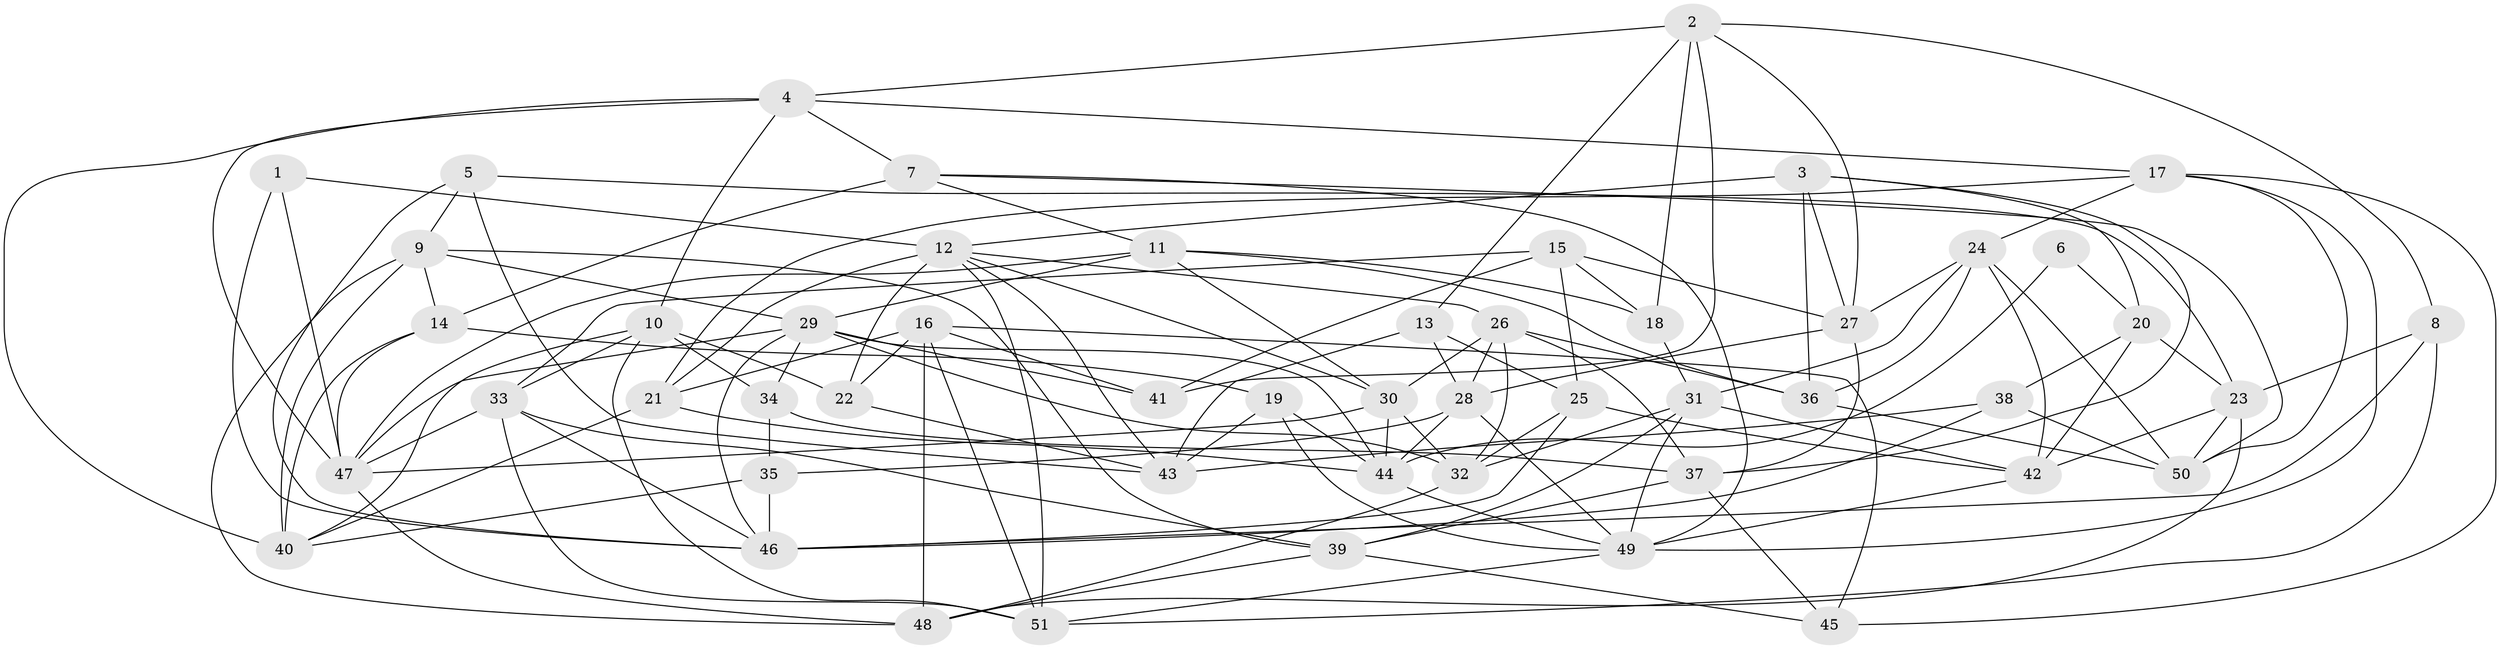 // original degree distribution, {4: 1.0}
// Generated by graph-tools (version 1.1) at 2025/03/03/09/25 03:03:10]
// undirected, 51 vertices, 140 edges
graph export_dot {
graph [start="1"]
  node [color=gray90,style=filled];
  1;
  2;
  3;
  4;
  5;
  6;
  7;
  8;
  9;
  10;
  11;
  12;
  13;
  14;
  15;
  16;
  17;
  18;
  19;
  20;
  21;
  22;
  23;
  24;
  25;
  26;
  27;
  28;
  29;
  30;
  31;
  32;
  33;
  34;
  35;
  36;
  37;
  38;
  39;
  40;
  41;
  42;
  43;
  44;
  45;
  46;
  47;
  48;
  49;
  50;
  51;
  1 -- 12 [weight=2.0];
  1 -- 46 [weight=1.0];
  1 -- 47 [weight=1.0];
  2 -- 4 [weight=1.0];
  2 -- 8 [weight=1.0];
  2 -- 13 [weight=1.0];
  2 -- 18 [weight=1.0];
  2 -- 27 [weight=1.0];
  2 -- 41 [weight=1.0];
  3 -- 12 [weight=1.0];
  3 -- 20 [weight=1.0];
  3 -- 27 [weight=1.0];
  3 -- 36 [weight=2.0];
  3 -- 37 [weight=1.0];
  4 -- 7 [weight=1.0];
  4 -- 10 [weight=1.0];
  4 -- 17 [weight=1.0];
  4 -- 40 [weight=1.0];
  4 -- 47 [weight=1.0];
  5 -- 9 [weight=1.0];
  5 -- 23 [weight=1.0];
  5 -- 43 [weight=1.0];
  5 -- 46 [weight=1.0];
  6 -- 20 [weight=2.0];
  6 -- 44 [weight=2.0];
  7 -- 11 [weight=1.0];
  7 -- 14 [weight=2.0];
  7 -- 49 [weight=1.0];
  7 -- 50 [weight=1.0];
  8 -- 23 [weight=1.0];
  8 -- 46 [weight=1.0];
  8 -- 51 [weight=1.0];
  9 -- 14 [weight=1.0];
  9 -- 29 [weight=1.0];
  9 -- 39 [weight=1.0];
  9 -- 40 [weight=1.0];
  9 -- 48 [weight=1.0];
  10 -- 22 [weight=1.0];
  10 -- 33 [weight=1.0];
  10 -- 34 [weight=1.0];
  10 -- 40 [weight=1.0];
  10 -- 51 [weight=1.0];
  11 -- 18 [weight=1.0];
  11 -- 29 [weight=1.0];
  11 -- 30 [weight=1.0];
  11 -- 36 [weight=1.0];
  11 -- 47 [weight=1.0];
  12 -- 21 [weight=2.0];
  12 -- 22 [weight=1.0];
  12 -- 26 [weight=1.0];
  12 -- 30 [weight=1.0];
  12 -- 43 [weight=1.0];
  12 -- 51 [weight=1.0];
  13 -- 25 [weight=1.0];
  13 -- 28 [weight=1.0];
  13 -- 43 [weight=1.0];
  14 -- 19 [weight=1.0];
  14 -- 40 [weight=1.0];
  14 -- 47 [weight=1.0];
  15 -- 18 [weight=1.0];
  15 -- 25 [weight=2.0];
  15 -- 27 [weight=1.0];
  15 -- 33 [weight=1.0];
  15 -- 41 [weight=1.0];
  16 -- 21 [weight=1.0];
  16 -- 22 [weight=1.0];
  16 -- 41 [weight=1.0];
  16 -- 45 [weight=1.0];
  16 -- 48 [weight=1.0];
  16 -- 51 [weight=1.0];
  17 -- 21 [weight=1.0];
  17 -- 24 [weight=1.0];
  17 -- 45 [weight=1.0];
  17 -- 49 [weight=1.0];
  17 -- 50 [weight=1.0];
  18 -- 31 [weight=1.0];
  19 -- 43 [weight=1.0];
  19 -- 44 [weight=1.0];
  19 -- 49 [weight=1.0];
  20 -- 23 [weight=1.0];
  20 -- 38 [weight=1.0];
  20 -- 42 [weight=1.0];
  21 -- 40 [weight=1.0];
  21 -- 44 [weight=1.0];
  22 -- 43 [weight=1.0];
  23 -- 42 [weight=1.0];
  23 -- 48 [weight=1.0];
  23 -- 50 [weight=1.0];
  24 -- 27 [weight=1.0];
  24 -- 31 [weight=1.0];
  24 -- 36 [weight=1.0];
  24 -- 42 [weight=1.0];
  24 -- 50 [weight=1.0];
  25 -- 32 [weight=1.0];
  25 -- 42 [weight=1.0];
  25 -- 46 [weight=1.0];
  26 -- 28 [weight=1.0];
  26 -- 30 [weight=1.0];
  26 -- 32 [weight=1.0];
  26 -- 36 [weight=1.0];
  26 -- 37 [weight=1.0];
  27 -- 28 [weight=1.0];
  27 -- 37 [weight=1.0];
  28 -- 35 [weight=1.0];
  28 -- 44 [weight=1.0];
  28 -- 49 [weight=1.0];
  29 -- 32 [weight=1.0];
  29 -- 34 [weight=1.0];
  29 -- 41 [weight=1.0];
  29 -- 44 [weight=1.0];
  29 -- 46 [weight=1.0];
  29 -- 47 [weight=1.0];
  30 -- 32 [weight=1.0];
  30 -- 44 [weight=1.0];
  30 -- 47 [weight=1.0];
  31 -- 32 [weight=1.0];
  31 -- 39 [weight=1.0];
  31 -- 42 [weight=1.0];
  31 -- 49 [weight=1.0];
  32 -- 48 [weight=1.0];
  33 -- 39 [weight=1.0];
  33 -- 46 [weight=1.0];
  33 -- 47 [weight=1.0];
  33 -- 51 [weight=1.0];
  34 -- 35 [weight=1.0];
  34 -- 37 [weight=1.0];
  35 -- 40 [weight=1.0];
  35 -- 46 [weight=3.0];
  36 -- 50 [weight=1.0];
  37 -- 39 [weight=1.0];
  37 -- 45 [weight=1.0];
  38 -- 43 [weight=1.0];
  38 -- 46 [weight=1.0];
  38 -- 50 [weight=1.0];
  39 -- 45 [weight=1.0];
  39 -- 48 [weight=1.0];
  42 -- 49 [weight=1.0];
  44 -- 49 [weight=1.0];
  47 -- 48 [weight=1.0];
  49 -- 51 [weight=1.0];
}
